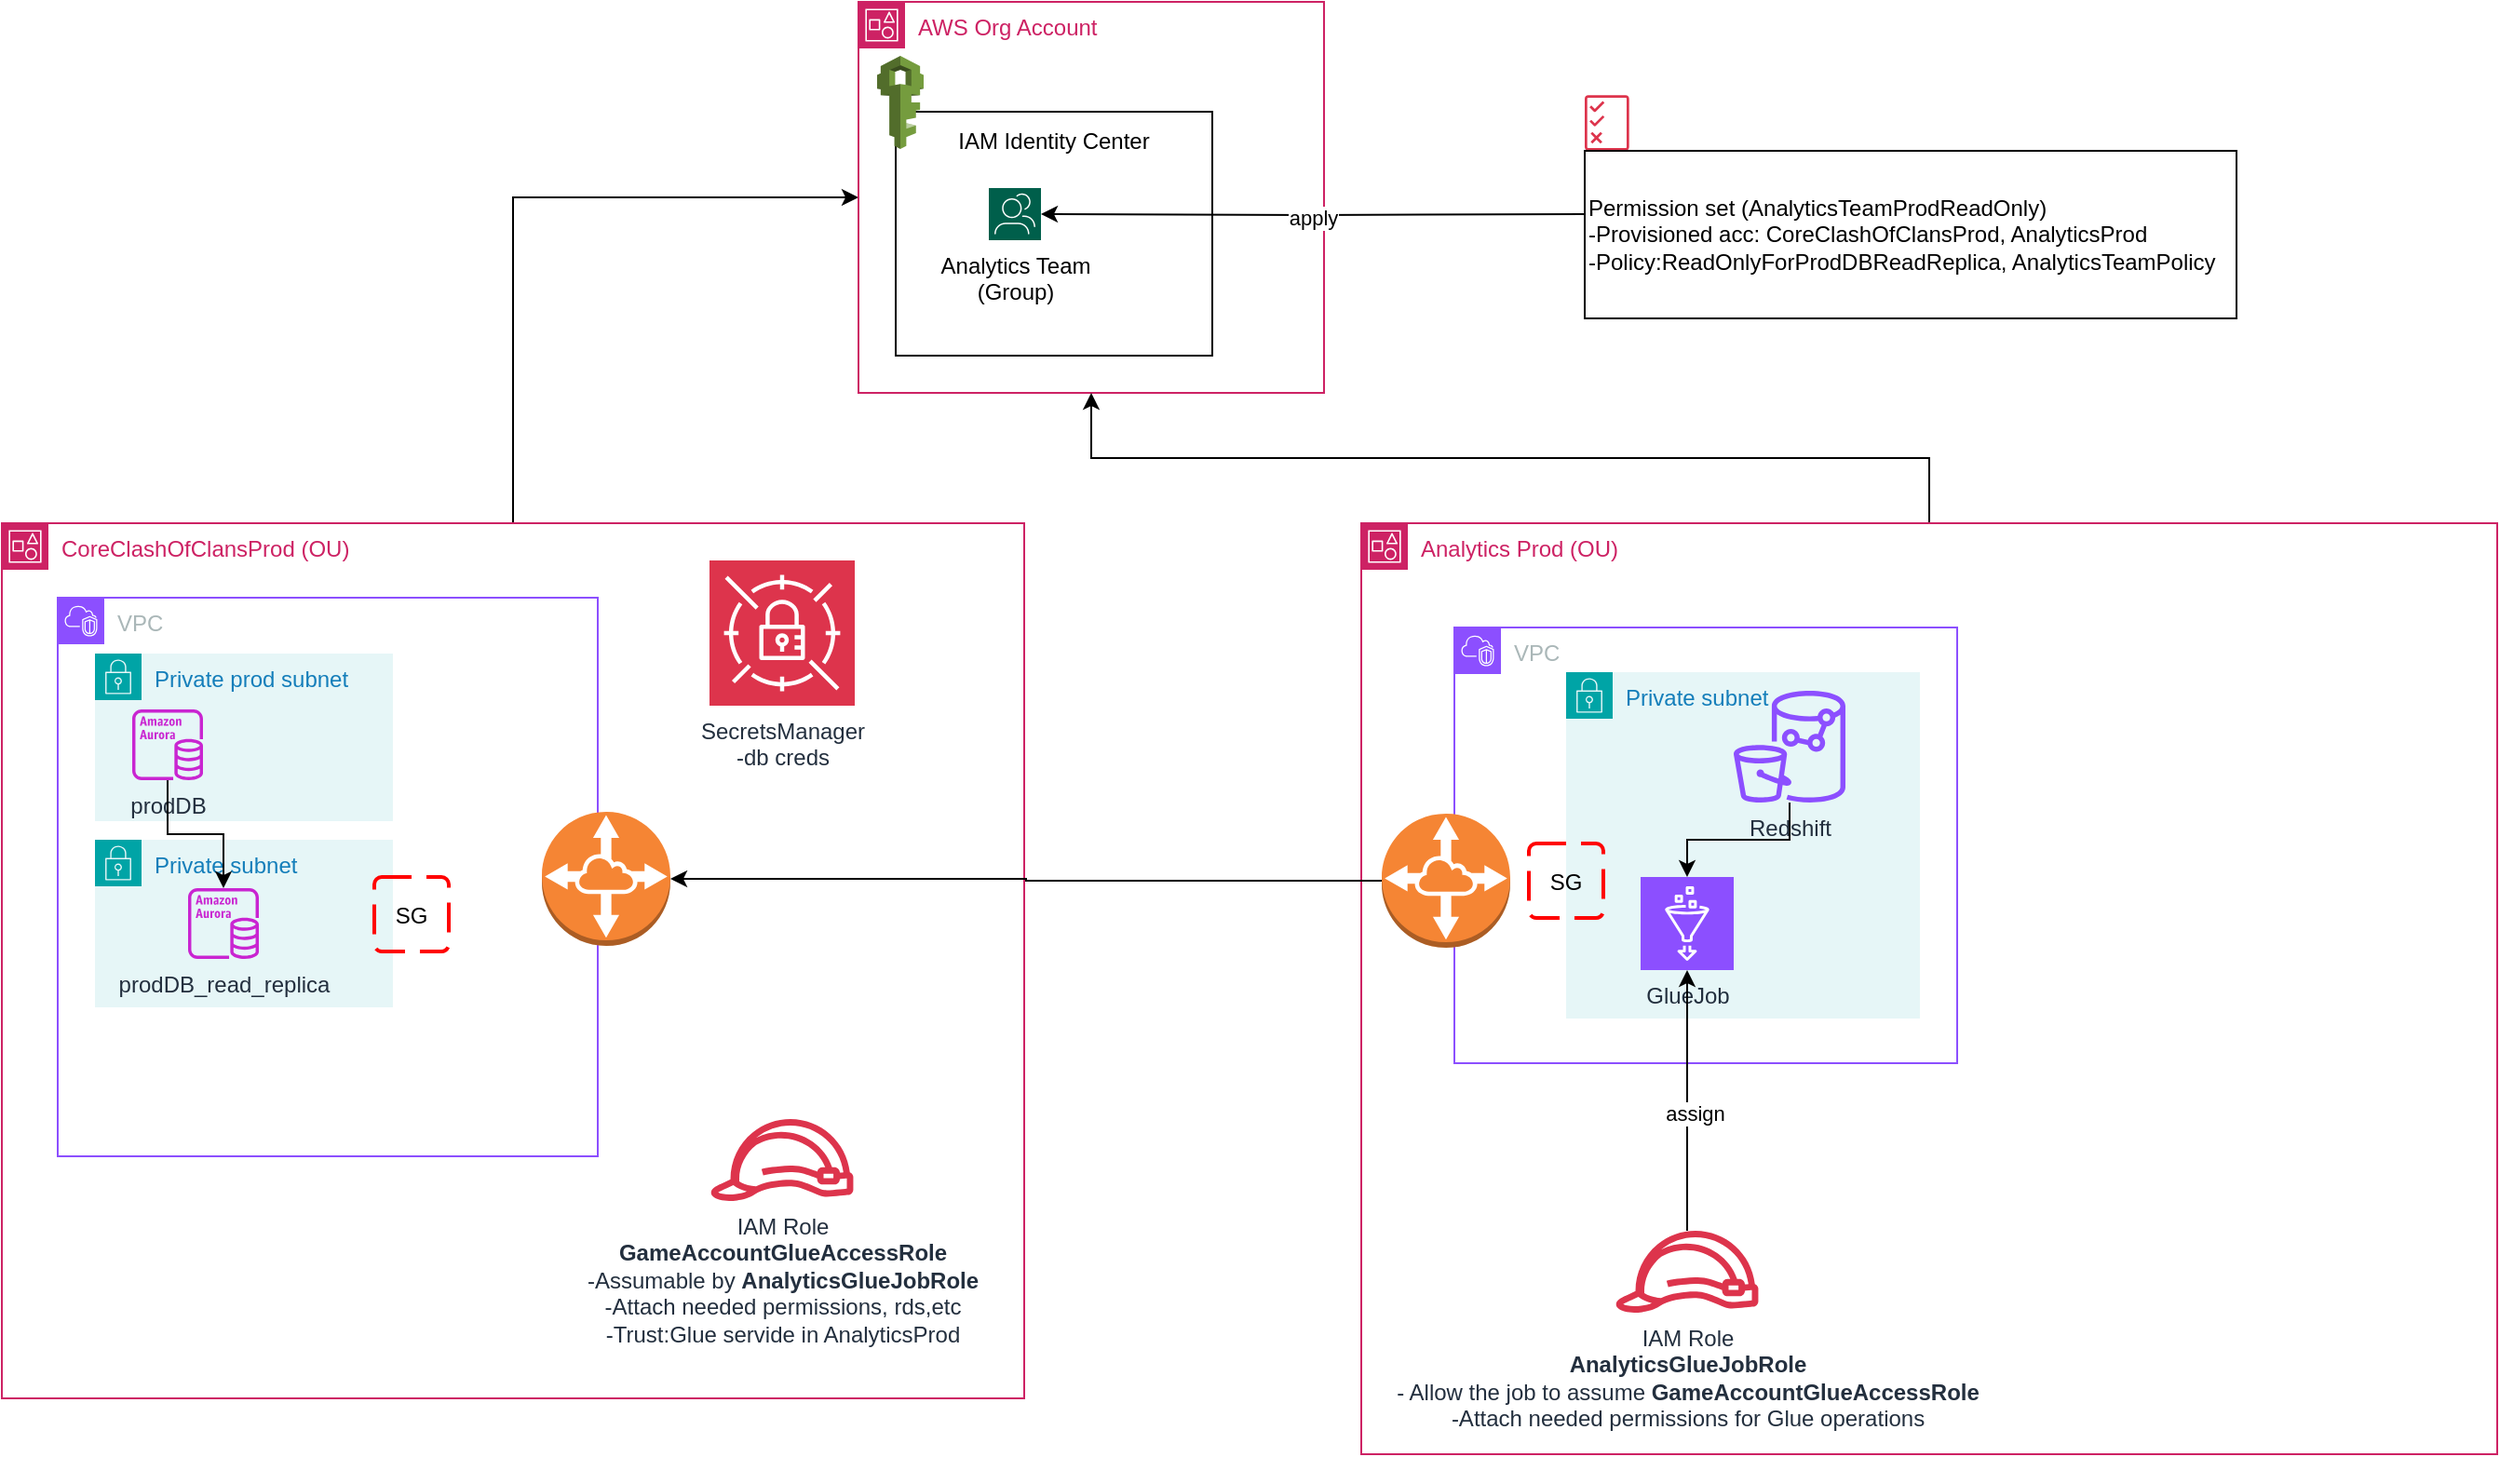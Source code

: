 <mxfile version="24.7.16">
  <diagram name="Page-1" id="_QrDykZ3nA2J6N3HMBLU">
    <mxGraphModel dx="2980" dy="1540" grid="1" gridSize="10" guides="1" tooltips="1" connect="1" arrows="1" fold="1" page="1" pageScale="1" pageWidth="850" pageHeight="1100" math="0" shadow="0">
      <root>
        <mxCell id="0" />
        <mxCell id="1" parent="0" />
        <mxCell id="OrFwRNJ7Y2b-To5sbBll-5" style="edgeStyle=orthogonalEdgeStyle;rounded=0;orthogonalLoop=1;jettySize=auto;html=1;exitX=0.5;exitY=0;exitDx=0;exitDy=0;entryX=0;entryY=0.5;entryDx=0;entryDy=0;" parent="1" source="OrFwRNJ7Y2b-To5sbBll-1" target="OrFwRNJ7Y2b-To5sbBll-2" edge="1">
          <mxGeometry relative="1" as="geometry" />
        </mxCell>
        <mxCell id="OrFwRNJ7Y2b-To5sbBll-2" value="AWS Org Account" style="points=[[0,0],[0.25,0],[0.5,0],[0.75,0],[1,0],[1,0.25],[1,0.5],[1,0.75],[1,1],[0.75,1],[0.5,1],[0.25,1],[0,1],[0,0.75],[0,0.5],[0,0.25]];outlineConnect=0;gradientColor=none;html=1;whiteSpace=wrap;fontSize=12;fontStyle=0;container=1;pointerEvents=0;collapsible=0;recursiveResize=0;shape=mxgraph.aws4.group;grIcon=mxgraph.aws4.group_account;strokeColor=#CD2264;fillColor=none;verticalAlign=top;align=left;spacingLeft=30;fontColor=#CD2264;dashed=0;" parent="1" vertex="1">
          <mxGeometry x="280" y="50" width="250" height="210" as="geometry" />
        </mxCell>
        <mxCell id="zJyUEJDlKNZfFEZOY8a9-14" value="IAM Identity Center&lt;div&gt;&lt;br&gt;&lt;/div&gt;&lt;div&gt;&lt;br&gt;&lt;/div&gt;&lt;div&gt;&lt;br&gt;&lt;/div&gt;&lt;div&gt;&lt;br&gt;&lt;/div&gt;&lt;div&gt;&lt;br&gt;&lt;/div&gt;&lt;div&gt;&lt;br&gt;&lt;/div&gt;&lt;div&gt;&lt;br&gt;&lt;/div&gt;" style="rounded=0;whiteSpace=wrap;html=1;" vertex="1" parent="OrFwRNJ7Y2b-To5sbBll-2">
          <mxGeometry x="20" y="59" width="170" height="131" as="geometry" />
        </mxCell>
        <mxCell id="zJyUEJDlKNZfFEZOY8a9-3" value="Analytics Team&lt;div&gt;(Group)&lt;/div&gt;&lt;div&gt;&lt;br&gt;&lt;/div&gt;" style="sketch=0;pointerEvents=1;shadow=0;dashed=0;html=1;strokeColor=none;fillColor=#005F4B;labelPosition=center;verticalLabelPosition=bottom;verticalAlign=top;align=center;outlineConnect=0;shape=mxgraph.veeam2.user_group;" vertex="1" parent="OrFwRNJ7Y2b-To5sbBll-2">
          <mxGeometry x="70" y="100" width="28.0" height="28.0" as="geometry" />
        </mxCell>
        <mxCell id="zJyUEJDlKNZfFEZOY8a9-13" value="" style="outlineConnect=0;dashed=0;verticalLabelPosition=bottom;verticalAlign=top;align=center;html=1;shape=mxgraph.aws3.iam;fillColor=#759C3E;gradientColor=none;" vertex="1" parent="OrFwRNJ7Y2b-To5sbBll-2">
          <mxGeometry x="10" y="29" width="25" height="50" as="geometry" />
        </mxCell>
        <mxCell id="OrFwRNJ7Y2b-To5sbBll-1" value="CoreClashOfClansProd (OU)" style="points=[[0,0],[0.25,0],[0.5,0],[0.75,0],[1,0],[1,0.25],[1,0.5],[1,0.75],[1,1],[0.75,1],[0.5,1],[0.25,1],[0,1],[0,0.75],[0,0.5],[0,0.25]];outlineConnect=0;gradientColor=none;html=1;whiteSpace=wrap;fontSize=12;fontStyle=0;container=1;pointerEvents=0;collapsible=0;recursiveResize=0;shape=mxgraph.aws4.group;grIcon=mxgraph.aws4.group_account;strokeColor=#CD2264;fillColor=none;verticalAlign=top;align=left;spacingLeft=30;fontColor=#CD2264;dashed=0;" parent="1" vertex="1">
          <mxGeometry x="-180" y="330" width="549" height="470" as="geometry" />
        </mxCell>
        <mxCell id="OrFwRNJ7Y2b-To5sbBll-8" value="VPC" style="points=[[0,0],[0.25,0],[0.5,0],[0.75,0],[1,0],[1,0.25],[1,0.5],[1,0.75],[1,1],[0.75,1],[0.5,1],[0.25,1],[0,1],[0,0.75],[0,0.5],[0,0.25]];outlineConnect=0;gradientColor=none;html=1;whiteSpace=wrap;fontSize=12;fontStyle=0;container=1;pointerEvents=0;collapsible=0;recursiveResize=0;shape=mxgraph.aws4.group;grIcon=mxgraph.aws4.group_vpc2;strokeColor=#8C4FFF;fillColor=none;verticalAlign=top;align=left;spacingLeft=30;fontColor=#AAB7B8;dashed=0;" parent="OrFwRNJ7Y2b-To5sbBll-1" vertex="1">
          <mxGeometry x="30" y="40" width="290" height="300" as="geometry" />
        </mxCell>
        <mxCell id="OrFwRNJ7Y2b-To5sbBll-10" value="Private prod subnet" style="points=[[0,0],[0.25,0],[0.5,0],[0.75,0],[1,0],[1,0.25],[1,0.5],[1,0.75],[1,1],[0.75,1],[0.5,1],[0.25,1],[0,1],[0,0.75],[0,0.5],[0,0.25]];outlineConnect=0;gradientColor=none;html=1;whiteSpace=wrap;fontSize=12;fontStyle=0;container=1;pointerEvents=0;collapsible=0;recursiveResize=0;shape=mxgraph.aws4.group;grIcon=mxgraph.aws4.group_security_group;grStroke=0;strokeColor=#00A4A6;fillColor=#E6F6F7;verticalAlign=top;align=left;spacingLeft=30;fontColor=#147EBA;dashed=0;" parent="OrFwRNJ7Y2b-To5sbBll-8" vertex="1">
          <mxGeometry x="20" y="30" width="160" height="90" as="geometry" />
        </mxCell>
        <mxCell id="OrFwRNJ7Y2b-To5sbBll-7" value="prodDB" style="sketch=0;outlineConnect=0;fontColor=#232F3E;gradientColor=none;fillColor=#C925D1;strokeColor=none;dashed=0;verticalLabelPosition=bottom;verticalAlign=top;align=center;html=1;fontSize=12;fontStyle=0;aspect=fixed;pointerEvents=1;shape=mxgraph.aws4.aurora_instance;" parent="OrFwRNJ7Y2b-To5sbBll-10" vertex="1">
          <mxGeometry x="20" y="30" width="38" height="38" as="geometry" />
        </mxCell>
        <mxCell id="OrFwRNJ7Y2b-To5sbBll-11" value="Private subnet" style="points=[[0,0],[0.25,0],[0.5,0],[0.75,0],[1,0],[1,0.25],[1,0.5],[1,0.75],[1,1],[0.75,1],[0.5,1],[0.25,1],[0,1],[0,0.75],[0,0.5],[0,0.25]];outlineConnect=0;gradientColor=none;html=1;whiteSpace=wrap;fontSize=12;fontStyle=0;container=1;pointerEvents=0;collapsible=0;recursiveResize=0;shape=mxgraph.aws4.group;grIcon=mxgraph.aws4.group_security_group;grStroke=0;strokeColor=#00A4A6;fillColor=#E6F6F7;verticalAlign=top;align=left;spacingLeft=30;fontColor=#147EBA;dashed=0;" parent="OrFwRNJ7Y2b-To5sbBll-8" vertex="1">
          <mxGeometry x="20" y="130" width="160" height="90" as="geometry" />
        </mxCell>
        <mxCell id="OrFwRNJ7Y2b-To5sbBll-12" value="prodDB_read_replica" style="sketch=0;outlineConnect=0;fontColor=#232F3E;gradientColor=none;fillColor=#C925D1;strokeColor=none;dashed=0;verticalLabelPosition=bottom;verticalAlign=top;align=center;html=1;fontSize=12;fontStyle=0;aspect=fixed;pointerEvents=1;shape=mxgraph.aws4.aurora_instance;" parent="OrFwRNJ7Y2b-To5sbBll-11" vertex="1">
          <mxGeometry x="50" y="26" width="38" height="38" as="geometry" />
        </mxCell>
        <mxCell id="zJyUEJDlKNZfFEZOY8a9-1" style="edgeStyle=orthogonalEdgeStyle;rounded=0;orthogonalLoop=1;jettySize=auto;html=1;" edge="1" parent="OrFwRNJ7Y2b-To5sbBll-8" source="OrFwRNJ7Y2b-To5sbBll-7" target="OrFwRNJ7Y2b-To5sbBll-12">
          <mxGeometry relative="1" as="geometry" />
        </mxCell>
        <mxCell id="zJyUEJDlKNZfFEZOY8a9-41" value="SG" style="rounded=1;arcSize=10;dashed=1;strokeColor=#ff0000;fillColor=none;gradientColor=none;dashPattern=8 4;strokeWidth=2;" vertex="1" parent="OrFwRNJ7Y2b-To5sbBll-8">
          <mxGeometry x="170" y="150" width="40" height="40" as="geometry" />
        </mxCell>
        <mxCell id="zJyUEJDlKNZfFEZOY8a9-30" value="IAM Role&lt;div&gt;&lt;b&gt;GameAccountGlueAccessRole&lt;/b&gt;&lt;br&gt;&lt;/div&gt;&lt;div&gt;-Assumable by&amp;nbsp;&lt;b style=&quot;background-color: initial;&quot;&gt;AnalyticsGlueJobRole&lt;/b&gt;&lt;/div&gt;&lt;div&gt;-Attach needed permissions, rds,etc&lt;/div&gt;&lt;div&gt;-Trust:Glue servide in AnalyticsProd&lt;/div&gt;" style="sketch=0;outlineConnect=0;fontColor=#232F3E;gradientColor=none;fillColor=#DD344C;strokeColor=none;dashed=0;verticalLabelPosition=bottom;verticalAlign=top;align=center;html=1;fontSize=12;fontStyle=0;aspect=fixed;pointerEvents=1;shape=mxgraph.aws4.role;" vertex="1" parent="OrFwRNJ7Y2b-To5sbBll-1">
          <mxGeometry x="380" y="320" width="78" height="44" as="geometry" />
        </mxCell>
        <mxCell id="zJyUEJDlKNZfFEZOY8a9-32" value="SecretsManager&lt;div&gt;-db creds&lt;/div&gt;" style="sketch=0;points=[[0,0,0],[0.25,0,0],[0.5,0,0],[0.75,0,0],[1,0,0],[0,1,0],[0.25,1,0],[0.5,1,0],[0.75,1,0],[1,1,0],[0,0.25,0],[0,0.5,0],[0,0.75,0],[1,0.25,0],[1,0.5,0],[1,0.75,0]];outlineConnect=0;fontColor=#232F3E;fillColor=#DD344C;strokeColor=#ffffff;dashed=0;verticalLabelPosition=bottom;verticalAlign=top;align=center;html=1;fontSize=12;fontStyle=0;aspect=fixed;shape=mxgraph.aws4.resourceIcon;resIcon=mxgraph.aws4.secrets_manager;" vertex="1" parent="OrFwRNJ7Y2b-To5sbBll-1">
          <mxGeometry x="380" y="20" width="78" height="78" as="geometry" />
        </mxCell>
        <mxCell id="zJyUEJDlKNZfFEZOY8a9-36" value="" style="outlineConnect=0;dashed=0;verticalLabelPosition=bottom;verticalAlign=top;align=center;html=1;shape=mxgraph.aws3.vpc_peering;fillColor=#F58534;gradientColor=none;" vertex="1" parent="OrFwRNJ7Y2b-To5sbBll-1">
          <mxGeometry x="290" y="155" width="69" height="72" as="geometry" />
        </mxCell>
        <mxCell id="OrFwRNJ7Y2b-To5sbBll-6" style="edgeStyle=orthogonalEdgeStyle;rounded=0;orthogonalLoop=1;jettySize=auto;html=1;exitX=0.5;exitY=0;exitDx=0;exitDy=0;" parent="1" source="OrFwRNJ7Y2b-To5sbBll-3" target="OrFwRNJ7Y2b-To5sbBll-2" edge="1">
          <mxGeometry relative="1" as="geometry" />
        </mxCell>
        <mxCell id="OrFwRNJ7Y2b-To5sbBll-3" value="Analytics Prod (OU)" style="points=[[0,0],[0.25,0],[0.5,0],[0.75,0],[1,0],[1,0.25],[1,0.5],[1,0.75],[1,1],[0.75,1],[0.5,1],[0.25,1],[0,1],[0,0.75],[0,0.5],[0,0.25]];outlineConnect=0;gradientColor=none;html=1;whiteSpace=wrap;fontSize=12;fontStyle=0;container=1;pointerEvents=0;collapsible=0;recursiveResize=0;shape=mxgraph.aws4.group;grIcon=mxgraph.aws4.group_account;strokeColor=#CD2264;fillColor=none;verticalAlign=top;align=left;spacingLeft=30;fontColor=#CD2264;dashed=0;" parent="1" vertex="1">
          <mxGeometry x="550" y="330" width="610" height="500" as="geometry" />
        </mxCell>
        <mxCell id="zJyUEJDlKNZfFEZOY8a9-24" value="VPC" style="points=[[0,0],[0.25,0],[0.5,0],[0.75,0],[1,0],[1,0.25],[1,0.5],[1,0.75],[1,1],[0.75,1],[0.5,1],[0.25,1],[0,1],[0,0.75],[0,0.5],[0,0.25]];outlineConnect=0;gradientColor=none;html=1;whiteSpace=wrap;fontSize=12;fontStyle=0;container=1;pointerEvents=0;collapsible=0;recursiveResize=0;shape=mxgraph.aws4.group;grIcon=mxgraph.aws4.group_vpc2;strokeColor=#8C4FFF;fillColor=none;verticalAlign=top;align=left;spacingLeft=30;fontColor=#AAB7B8;dashed=0;" vertex="1" parent="OrFwRNJ7Y2b-To5sbBll-3">
          <mxGeometry x="50" y="56" width="270" height="234" as="geometry" />
        </mxCell>
        <mxCell id="zJyUEJDlKNZfFEZOY8a9-45" value="Private subnet" style="points=[[0,0],[0.25,0],[0.5,0],[0.75,0],[1,0],[1,0.25],[1,0.5],[1,0.75],[1,1],[0.75,1],[0.5,1],[0.25,1],[0,1],[0,0.75],[0,0.5],[0,0.25]];outlineConnect=0;gradientColor=none;html=1;whiteSpace=wrap;fontSize=12;fontStyle=0;container=1;pointerEvents=0;collapsible=0;recursiveResize=0;shape=mxgraph.aws4.group;grIcon=mxgraph.aws4.group_security_group;grStroke=0;strokeColor=#00A4A6;fillColor=#E6F6F7;verticalAlign=top;align=left;spacingLeft=30;fontColor=#147EBA;dashed=0;" vertex="1" parent="zJyUEJDlKNZfFEZOY8a9-24">
          <mxGeometry x="60" y="24" width="190" height="186" as="geometry" />
        </mxCell>
        <mxCell id="zJyUEJDlKNZfFEZOY8a9-47" value="SG" style="rounded=1;arcSize=10;dashed=1;strokeColor=#ff0000;fillColor=none;gradientColor=none;dashPattern=8 4;strokeWidth=2;" vertex="1" parent="zJyUEJDlKNZfFEZOY8a9-45">
          <mxGeometry x="-20" y="92" width="40" height="40" as="geometry" />
        </mxCell>
        <mxCell id="zJyUEJDlKNZfFEZOY8a9-46" value="" style="edgeStyle=orthogonalEdgeStyle;rounded=0;orthogonalLoop=1;jettySize=auto;html=1;" edge="1" parent="zJyUEJDlKNZfFEZOY8a9-24" source="zJyUEJDlKNZfFEZOY8a9-28" target="zJyUEJDlKNZfFEZOY8a9-29">
          <mxGeometry relative="1" as="geometry" />
        </mxCell>
        <mxCell id="zJyUEJDlKNZfFEZOY8a9-28" value="Redshift&lt;div&gt;&lt;br&gt;&lt;/div&gt;" style="sketch=0;outlineConnect=0;fontColor=#232F3E;gradientColor=none;fillColor=#8C4FFF;strokeColor=none;dashed=0;verticalLabelPosition=bottom;verticalAlign=top;align=center;html=1;fontSize=12;fontStyle=0;aspect=fixed;pointerEvents=1;shape=mxgraph.aws4.redshift_auto_copy;" vertex="1" parent="zJyUEJDlKNZfFEZOY8a9-24">
          <mxGeometry x="150" y="34" width="60" height="60" as="geometry" />
        </mxCell>
        <mxCell id="zJyUEJDlKNZfFEZOY8a9-29" value="GlueJob" style="sketch=0;points=[[0,0,0],[0.25,0,0],[0.5,0,0],[0.75,0,0],[1,0,0],[0,1,0],[0.25,1,0],[0.5,1,0],[0.75,1,0],[1,1,0],[0,0.25,0],[0,0.5,0],[0,0.75,0],[1,0.25,0],[1,0.5,0],[1,0.75,0]];outlineConnect=0;fontColor=#232F3E;fillColor=#8C4FFF;strokeColor=#ffffff;dashed=0;verticalLabelPosition=bottom;verticalAlign=top;align=center;html=1;fontSize=12;fontStyle=0;aspect=fixed;shape=mxgraph.aws4.resourceIcon;resIcon=mxgraph.aws4.glue;" vertex="1" parent="zJyUEJDlKNZfFEZOY8a9-24">
          <mxGeometry x="100" y="134" width="50" height="50" as="geometry" />
        </mxCell>
        <mxCell id="zJyUEJDlKNZfFEZOY8a9-37" value="" style="outlineConnect=0;dashed=0;verticalLabelPosition=bottom;verticalAlign=top;align=center;html=1;shape=mxgraph.aws3.vpc_peering;fillColor=#F58534;gradientColor=none;" vertex="1" parent="zJyUEJDlKNZfFEZOY8a9-24">
          <mxGeometry x="-39" y="100" width="69" height="72" as="geometry" />
        </mxCell>
        <mxCell id="zJyUEJDlKNZfFEZOY8a9-33" value="IAM Role&lt;div&gt;&lt;b&gt;AnalyticsGlueJobRole&lt;/b&gt;&lt;br&gt;&lt;/div&gt;&lt;div&gt;- Allow the job to assume&amp;nbsp;&lt;span style=&quot;background-color: initial;&quot;&gt;&lt;b&gt;GameAccountGlueAccessRole&lt;/b&gt;&lt;/span&gt;&lt;/div&gt;&lt;div&gt;&lt;span style=&quot;background-color: initial;&quot;&gt;-Attach needed permissions for Glue operations&lt;/span&gt;&lt;/div&gt;" style="sketch=0;outlineConnect=0;fontColor=#232F3E;gradientColor=none;fillColor=#DD344C;strokeColor=none;dashed=0;verticalLabelPosition=bottom;verticalAlign=top;align=center;html=1;fontSize=12;fontStyle=0;aspect=fixed;pointerEvents=1;shape=mxgraph.aws4.role;" vertex="1" parent="OrFwRNJ7Y2b-To5sbBll-3">
          <mxGeometry x="136" y="380" width="78" height="44" as="geometry" />
        </mxCell>
        <mxCell id="zJyUEJDlKNZfFEZOY8a9-38" style="edgeStyle=orthogonalEdgeStyle;rounded=0;orthogonalLoop=1;jettySize=auto;html=1;entryX=0.5;entryY=1;entryDx=0;entryDy=0;entryPerimeter=0;" edge="1" parent="OrFwRNJ7Y2b-To5sbBll-3" source="zJyUEJDlKNZfFEZOY8a9-33" target="zJyUEJDlKNZfFEZOY8a9-29">
          <mxGeometry relative="1" as="geometry" />
        </mxCell>
        <mxCell id="zJyUEJDlKNZfFEZOY8a9-39" value="assign" style="edgeLabel;html=1;align=center;verticalAlign=middle;resizable=0;points=[];" vertex="1" connectable="0" parent="zJyUEJDlKNZfFEZOY8a9-38">
          <mxGeometry x="-0.083" y="-4" relative="1" as="geometry">
            <mxPoint y="1" as="offset" />
          </mxGeometry>
        </mxCell>
        <mxCell id="zJyUEJDlKNZfFEZOY8a9-4" value="" style="sketch=0;outlineConnect=0;fontColor=#232F3E;gradientColor=none;fillColor=#DD344C;strokeColor=none;dashed=0;verticalLabelPosition=bottom;verticalAlign=top;align=center;html=1;fontSize=12;fontStyle=0;aspect=fixed;pointerEvents=1;shape=mxgraph.aws4.permissions;" vertex="1" parent="1">
          <mxGeometry x="670" y="100" width="23.85" height="30" as="geometry" />
        </mxCell>
        <mxCell id="zJyUEJDlKNZfFEZOY8a9-11" style="edgeStyle=orthogonalEdgeStyle;rounded=0;orthogonalLoop=1;jettySize=auto;html=1;" edge="1" parent="1" target="zJyUEJDlKNZfFEZOY8a9-3">
          <mxGeometry relative="1" as="geometry">
            <mxPoint x="670" y="164" as="sourcePoint" />
          </mxGeometry>
        </mxCell>
        <mxCell id="zJyUEJDlKNZfFEZOY8a9-12" value="apply" style="edgeLabel;html=1;align=center;verticalAlign=middle;resizable=0;points=[];" vertex="1" connectable="0" parent="zJyUEJDlKNZfFEZOY8a9-11">
          <mxGeometry y="2" relative="1" as="geometry">
            <mxPoint as="offset" />
          </mxGeometry>
        </mxCell>
        <mxCell id="zJyUEJDlKNZfFEZOY8a9-15" value="&lt;span style=&quot;text-wrap: nowrap;&quot;&gt;Permission set (AnalyticsTeamProdReadOnly)&lt;/span&gt;&lt;br style=&quot;padding: 0px; margin: 0px; text-wrap: nowrap;&quot;&gt;&lt;span style=&quot;text-wrap: nowrap;&quot;&gt;-Provisioned acc: CoreClashOfClansProd, AnalyticsProd&lt;/span&gt;&lt;br style=&quot;padding: 0px; margin: 0px; text-wrap: nowrap;&quot;&gt;&lt;span style=&quot;text-wrap: nowrap;&quot;&gt;-Policy:ReadOnlyForProdDBReadReplica, AnalyticsTeamPolicy&lt;/span&gt;" style="rounded=0;whiteSpace=wrap;html=1;align=left;" vertex="1" parent="1">
          <mxGeometry x="670" y="130" width="350" height="90" as="geometry" />
        </mxCell>
        <mxCell id="zJyUEJDlKNZfFEZOY8a9-40" style="edgeStyle=orthogonalEdgeStyle;rounded=0;orthogonalLoop=1;jettySize=auto;html=1;" edge="1" parent="1" source="zJyUEJDlKNZfFEZOY8a9-37" target="zJyUEJDlKNZfFEZOY8a9-36">
          <mxGeometry relative="1" as="geometry" />
        </mxCell>
      </root>
    </mxGraphModel>
  </diagram>
</mxfile>
